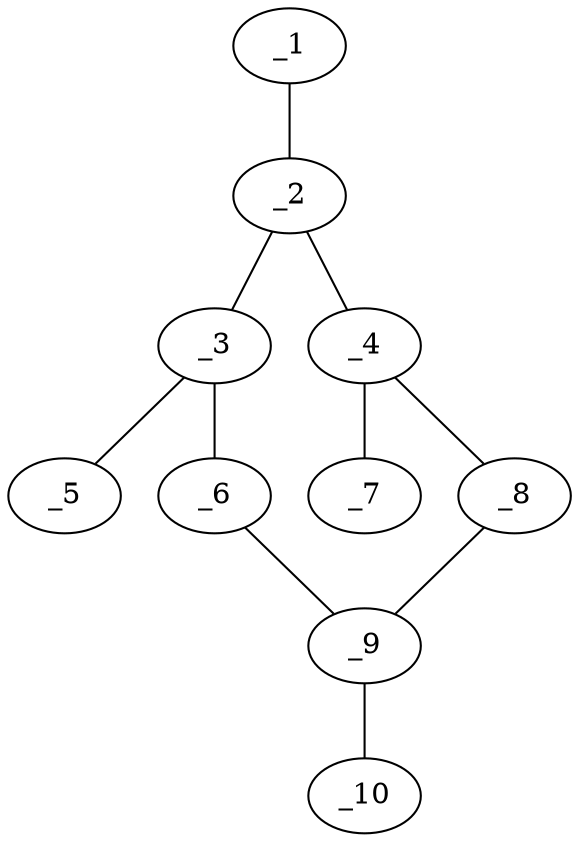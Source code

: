 graph molid63055 {
	_1	 [charge="-1",
		chem=2,
		symbol="O  ",
		x="3.7321",
		y=2];
	_2	 [charge=1,
		chem=4,
		symbol="N  ",
		x="3.7321",
		y=1];
	_1 -- _2	 [valence=1];
	_3	 [charge=0,
		chem=1,
		symbol="C  ",
		x="2.866",
		y="0.5"];
	_2 -- _3	 [valence=2];
	_4	 [charge=0,
		chem=1,
		symbol="C  ",
		x="4.5981",
		y="0.5"];
	_2 -- _4	 [valence=1];
	_5	 [charge=0,
		chem=1,
		symbol="C  ",
		x=2,
		y=1];
	_3 -- _5	 [valence=1];
	_6	 [charge=0,
		chem=1,
		symbol="C  ",
		x="2.866",
		y="-0.5"];
	_3 -- _6	 [valence=1];
	_7	 [charge=0,
		chem=1,
		symbol="C  ",
		x="5.4641",
		y=1];
	_4 -- _7	 [valence=1];
	_8	 [charge=0,
		chem=1,
		symbol="C  ",
		x="4.5981",
		y="-0.5"];
	_4 -- _8	 [valence=2];
	_9	 [charge=0,
		chem=1,
		symbol="C  ",
		x="3.732",
		y="-1"];
	_6 -- _9	 [valence=2];
	_8 -- _9	 [valence=1];
	_10	 [charge=0,
		chem=4,
		symbol="N  ",
		x="3.732",
		y="-2"];
	_9 -- _10	 [valence=1];
}
